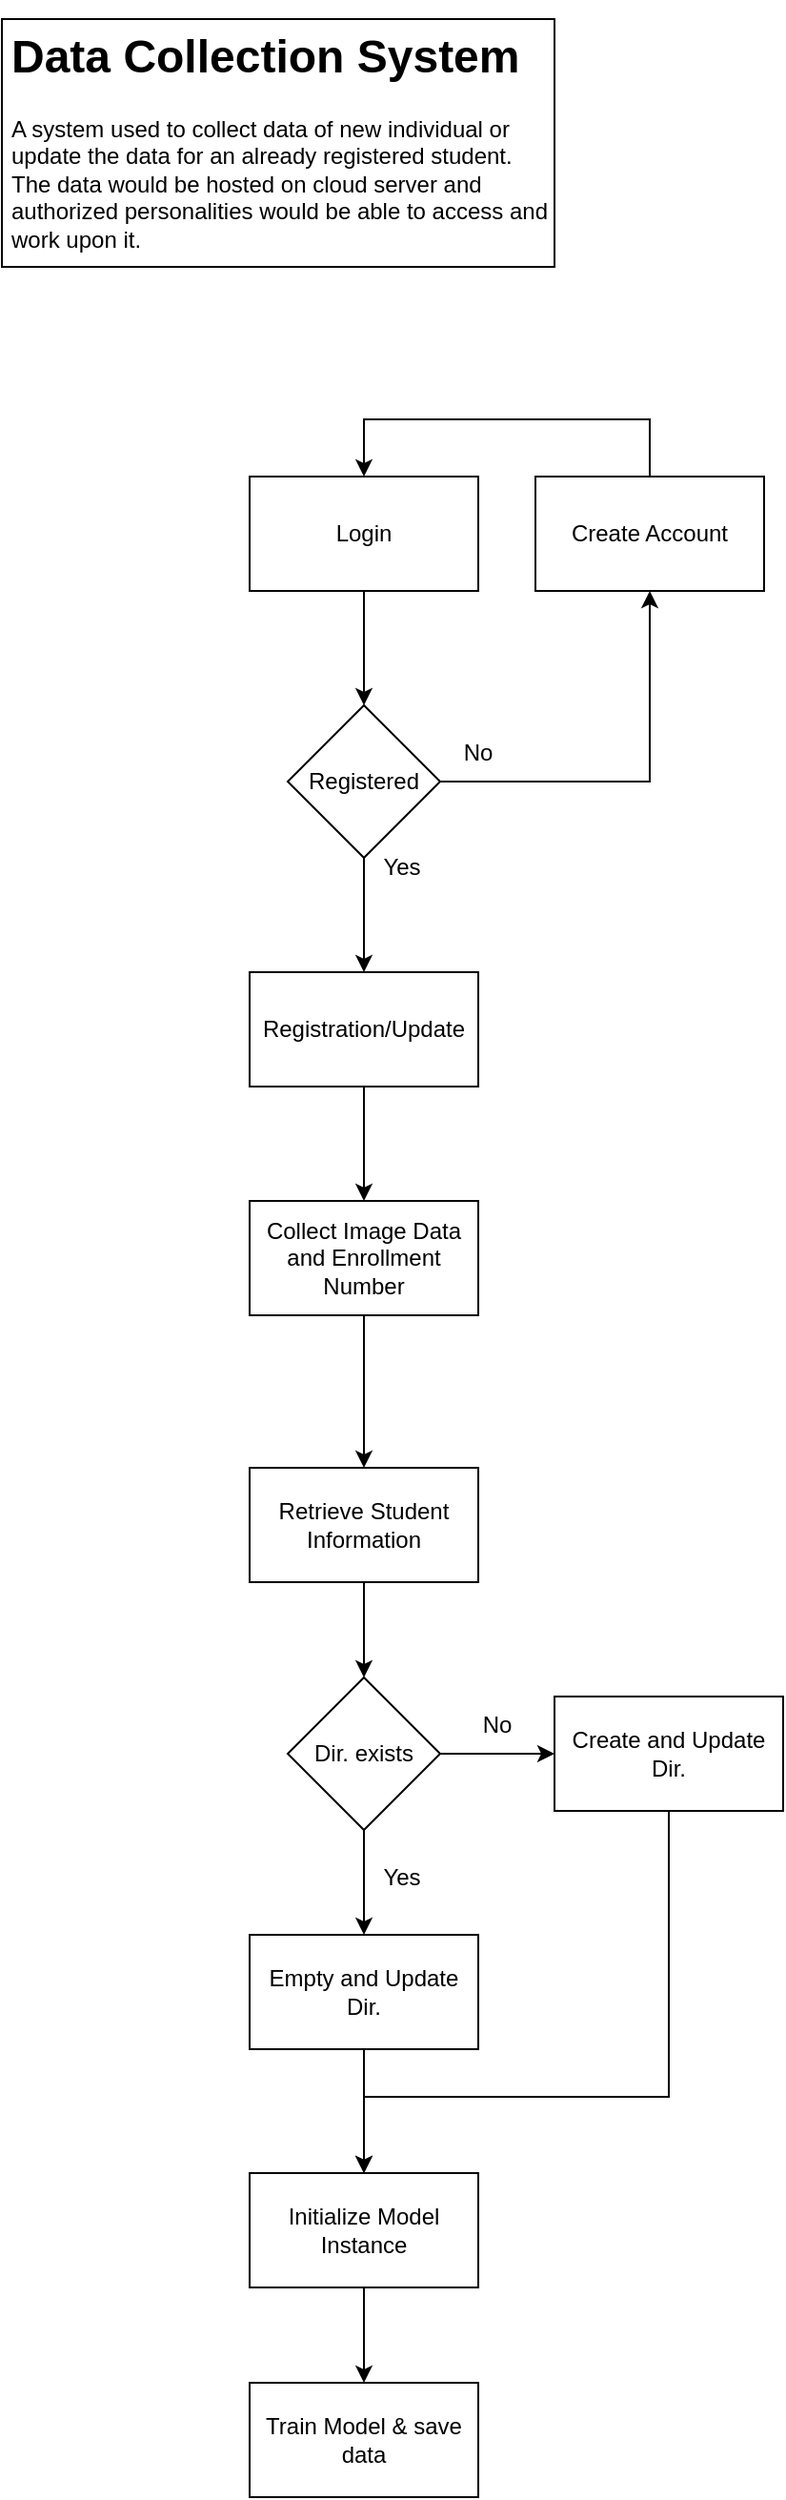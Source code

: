 <mxfile version="15.4.0" type="device"><diagram id="t4fEtiud1U9gMkbiPCeC" name="Page-1"><mxGraphModel dx="862" dy="1619" grid="1" gridSize="10" guides="1" tooltips="1" connect="1" arrows="1" fold="1" page="1" pageScale="1" pageWidth="827" pageHeight="1169" math="0" shadow="0"><root><mxCell id="0"/><mxCell id="1" parent="0"/><mxCell id="6ZXVqzzgFKmsHrix4WUs-2" value="Registration/Update" style="rounded=0;whiteSpace=wrap;html=1;" vertex="1" parent="1"><mxGeometry x="200" y="20" width="120" height="60" as="geometry"/></mxCell><mxCell id="6ZXVqzzgFKmsHrix4WUs-4" value="Collect Image Data and Enrollment Number" style="rounded=0;whiteSpace=wrap;html=1;" vertex="1" parent="1"><mxGeometry x="200" y="140" width="120" height="60" as="geometry"/></mxCell><mxCell id="6ZXVqzzgFKmsHrix4WUs-5" value="" style="endArrow=classic;html=1;rounded=0;edgeStyle=orthogonalEdgeStyle;exitX=0.5;exitY=1;exitDx=0;exitDy=0;entryX=0.5;entryY=0;entryDx=0;entryDy=0;" edge="1" parent="1" source="6ZXVqzzgFKmsHrix4WUs-2" target="6ZXVqzzgFKmsHrix4WUs-4"><mxGeometry width="50" height="50" relative="1" as="geometry"><mxPoint x="90" y="190" as="sourcePoint"/><mxPoint x="140" y="140" as="targetPoint"/></mxGeometry></mxCell><mxCell id="6ZXVqzzgFKmsHrix4WUs-7" value="" style="endArrow=classic;html=1;rounded=0;edgeStyle=orthogonalEdgeStyle;exitX=0.5;exitY=1;exitDx=0;exitDy=0;entryX=0.5;entryY=0;entryDx=0;entryDy=0;" edge="1" parent="1" source="6ZXVqzzgFKmsHrix4WUs-4" target="6ZXVqzzgFKmsHrix4WUs-8"><mxGeometry width="50" height="50" relative="1" as="geometry"><mxPoint x="390" y="340" as="sourcePoint"/><mxPoint x="260" y="280" as="targetPoint"/></mxGeometry></mxCell><mxCell id="6ZXVqzzgFKmsHrix4WUs-8" value="Retrieve Student Information" style="rounded=0;whiteSpace=wrap;html=1;" vertex="1" parent="1"><mxGeometry x="200" y="280" width="120" height="60" as="geometry"/></mxCell><mxCell id="6ZXVqzzgFKmsHrix4WUs-9" value="" style="endArrow=classic;html=1;rounded=0;edgeStyle=orthogonalEdgeStyle;exitX=0.5;exitY=1;exitDx=0;exitDy=0;" edge="1" parent="1" source="6ZXVqzzgFKmsHrix4WUs-8" target="6ZXVqzzgFKmsHrix4WUs-10"><mxGeometry width="50" height="50" relative="1" as="geometry"><mxPoint x="390" y="450" as="sourcePoint"/><mxPoint x="260" y="400" as="targetPoint"/></mxGeometry></mxCell><mxCell id="6ZXVqzzgFKmsHrix4WUs-10" value="Dir. exists" style="rhombus;whiteSpace=wrap;html=1;" vertex="1" parent="1"><mxGeometry x="220" y="390" width="80" height="80" as="geometry"/></mxCell><mxCell id="6ZXVqzzgFKmsHrix4WUs-11" value="" style="endArrow=classic;html=1;rounded=0;edgeStyle=orthogonalEdgeStyle;exitX=0.5;exitY=1;exitDx=0;exitDy=0;entryX=0.5;entryY=0;entryDx=0;entryDy=0;" edge="1" parent="1" source="6ZXVqzzgFKmsHrix4WUs-10" target="6ZXVqzzgFKmsHrix4WUs-15"><mxGeometry width="50" height="50" relative="1" as="geometry"><mxPoint x="390" y="450" as="sourcePoint"/><mxPoint x="260" y="520" as="targetPoint"/></mxGeometry></mxCell><mxCell id="6ZXVqzzgFKmsHrix4WUs-12" value="" style="endArrow=classic;html=1;rounded=0;edgeStyle=orthogonalEdgeStyle;exitX=1;exitY=0.5;exitDx=0;exitDy=0;" edge="1" parent="1" source="6ZXVqzzgFKmsHrix4WUs-10"><mxGeometry width="50" height="50" relative="1" as="geometry"><mxPoint x="319" y="440" as="sourcePoint"/><mxPoint x="360" y="430" as="targetPoint"/></mxGeometry></mxCell><mxCell id="6ZXVqzzgFKmsHrix4WUs-13" value="No" style="text;html=1;strokeColor=none;fillColor=none;align=center;verticalAlign=middle;whiteSpace=wrap;rounded=0;" vertex="1" parent="1"><mxGeometry x="300" y="400" width="60" height="30" as="geometry"/></mxCell><mxCell id="6ZXVqzzgFKmsHrix4WUs-14" value="Yes" style="text;html=1;strokeColor=none;fillColor=none;align=center;verticalAlign=middle;whiteSpace=wrap;rounded=0;" vertex="1" parent="1"><mxGeometry x="250" y="480" width="60" height="30" as="geometry"/></mxCell><mxCell id="6ZXVqzzgFKmsHrix4WUs-15" value="Empty and Update Dir." style="rounded=0;whiteSpace=wrap;html=1;" vertex="1" parent="1"><mxGeometry x="200" y="525" width="120" height="60" as="geometry"/></mxCell><mxCell id="6ZXVqzzgFKmsHrix4WUs-16" value="Create and Update Dir." style="rounded=0;whiteSpace=wrap;html=1;" vertex="1" parent="1"><mxGeometry x="360" y="400" width="120" height="60" as="geometry"/></mxCell><mxCell id="6ZXVqzzgFKmsHrix4WUs-17" value="" style="endArrow=classic;html=1;rounded=0;edgeStyle=orthogonalEdgeStyle;exitX=0.5;exitY=1;exitDx=0;exitDy=0;" edge="1" parent="1" source="6ZXVqzzgFKmsHrix4WUs-15"><mxGeometry width="50" height="50" relative="1" as="geometry"><mxPoint x="390" y="550" as="sourcePoint"/><mxPoint x="260" y="650" as="targetPoint"/></mxGeometry></mxCell><mxCell id="6ZXVqzzgFKmsHrix4WUs-18" value="" style="endArrow=classic;html=1;rounded=0;edgeStyle=orthogonalEdgeStyle;exitX=0.5;exitY=1;exitDx=0;exitDy=0;entryX=0.5;entryY=0;entryDx=0;entryDy=0;" edge="1" parent="1" source="6ZXVqzzgFKmsHrix4WUs-16" target="6ZXVqzzgFKmsHrix4WUs-19"><mxGeometry width="50" height="50" relative="1" as="geometry"><mxPoint x="270" y="595" as="sourcePoint"/><mxPoint x="260" y="650" as="targetPoint"/><Array as="points"><mxPoint x="420" y="610"/><mxPoint x="260" y="610"/></Array></mxGeometry></mxCell><mxCell id="6ZXVqzzgFKmsHrix4WUs-19" value="Initialize Model Instance" style="rounded=0;whiteSpace=wrap;html=1;" vertex="1" parent="1"><mxGeometry x="200" y="650" width="120" height="60" as="geometry"/></mxCell><mxCell id="6ZXVqzzgFKmsHrix4WUs-20" value="" style="endArrow=classic;html=1;rounded=0;edgeStyle=orthogonalEdgeStyle;exitX=0.5;exitY=1;exitDx=0;exitDy=0;entryX=0.5;entryY=0;entryDx=0;entryDy=0;" edge="1" parent="1" source="6ZXVqzzgFKmsHrix4WUs-19" target="6ZXVqzzgFKmsHrix4WUs-21"><mxGeometry width="50" height="50" relative="1" as="geometry"><mxPoint x="390" y="650" as="sourcePoint"/><mxPoint x="260" y="760" as="targetPoint"/></mxGeometry></mxCell><mxCell id="6ZXVqzzgFKmsHrix4WUs-21" value="Train Model &amp;amp; save data" style="rounded=0;whiteSpace=wrap;html=1;" vertex="1" parent="1"><mxGeometry x="200" y="760" width="120" height="60" as="geometry"/></mxCell><mxCell id="6ZXVqzzgFKmsHrix4WUs-22" value="&lt;h1&gt;Data Collection System&lt;/h1&gt;&lt;p&gt;A system used to collect data of new individual or update the data for an already registered student. The data would be hosted on cloud server and authorized personalities would be able to access and work upon it.&lt;/p&gt;" style="text;html=1;strokeColor=default;fillColor=none;spacing=5;spacingTop=-20;whiteSpace=wrap;overflow=hidden;rounded=0;" vertex="1" parent="1"><mxGeometry x="70" y="-480" width="290" height="130" as="geometry"/></mxCell><mxCell id="6ZXVqzzgFKmsHrix4WUs-23" value="Login" style="rounded=0;whiteSpace=wrap;html=1;" vertex="1" parent="1"><mxGeometry x="200" y="-240" width="120" height="60" as="geometry"/></mxCell><mxCell id="6ZXVqzzgFKmsHrix4WUs-24" value="" style="endArrow=classic;html=1;rounded=0;edgeStyle=orthogonalEdgeStyle;exitX=0.5;exitY=1;exitDx=0;exitDy=0;" edge="1" parent="1" source="6ZXVqzzgFKmsHrix4WUs-23" target="6ZXVqzzgFKmsHrix4WUs-25"><mxGeometry width="50" height="50" relative="1" as="geometry"><mxPoint x="430" y="-190" as="sourcePoint"/><mxPoint x="270" y="-200" as="targetPoint"/></mxGeometry></mxCell><mxCell id="6ZXVqzzgFKmsHrix4WUs-25" value="Registered" style="rhombus;whiteSpace=wrap;html=1;" vertex="1" parent="1"><mxGeometry x="220" y="-120" width="80" height="80" as="geometry"/></mxCell><mxCell id="6ZXVqzzgFKmsHrix4WUs-26" value="" style="endArrow=classic;html=1;rounded=0;edgeStyle=orthogonalEdgeStyle;exitX=1;exitY=0.5;exitDx=0;exitDy=0;entryX=0.5;entryY=1;entryDx=0;entryDy=0;" edge="1" parent="1" source="6ZXVqzzgFKmsHrix4WUs-25" target="6ZXVqzzgFKmsHrix4WUs-27"><mxGeometry width="50" height="50" relative="1" as="geometry"><mxPoint x="430" y="-190" as="sourcePoint"/><mxPoint x="410" y="-250" as="targetPoint"/><Array as="points"><mxPoint x="410" y="-80"/></Array></mxGeometry></mxCell><mxCell id="6ZXVqzzgFKmsHrix4WUs-27" value="Create Account" style="rounded=0;whiteSpace=wrap;html=1;" vertex="1" parent="1"><mxGeometry x="350" y="-240" width="120" height="60" as="geometry"/></mxCell><mxCell id="6ZXVqzzgFKmsHrix4WUs-28" value="" style="endArrow=classic;html=1;rounded=0;edgeStyle=orthogonalEdgeStyle;entryX=0.5;entryY=0;entryDx=0;entryDy=0;exitX=0.5;exitY=0;exitDx=0;exitDy=0;" edge="1" parent="1" source="6ZXVqzzgFKmsHrix4WUs-27" target="6ZXVqzzgFKmsHrix4WUs-23"><mxGeometry width="50" height="50" relative="1" as="geometry"><mxPoint x="430" y="-190" as="sourcePoint"/><mxPoint x="480" y="-240" as="targetPoint"/><Array as="points"><mxPoint x="410" y="-270"/><mxPoint x="260" y="-270"/></Array></mxGeometry></mxCell><mxCell id="6ZXVqzzgFKmsHrix4WUs-35" value="" style="endArrow=classic;html=1;rounded=0;edgeStyle=orthogonalEdgeStyle;exitX=0.5;exitY=1;exitDx=0;exitDy=0;entryX=0.5;entryY=0;entryDx=0;entryDy=0;" edge="1" parent="1" source="6ZXVqzzgFKmsHrix4WUs-25" target="6ZXVqzzgFKmsHrix4WUs-2"><mxGeometry width="50" height="50" relative="1" as="geometry"><mxPoint x="350" y="40" as="sourcePoint"/><mxPoint x="400" y="-10" as="targetPoint"/></mxGeometry></mxCell><mxCell id="6ZXVqzzgFKmsHrix4WUs-36" value="No" style="text;html=1;strokeColor=none;fillColor=none;align=center;verticalAlign=middle;whiteSpace=wrap;rounded=0;" vertex="1" parent="1"><mxGeometry x="290" y="-110" width="60" height="30" as="geometry"/></mxCell><mxCell id="6ZXVqzzgFKmsHrix4WUs-38" value="Yes" style="text;html=1;strokeColor=none;fillColor=none;align=center;verticalAlign=middle;whiteSpace=wrap;rounded=0;" vertex="1" parent="1"><mxGeometry x="250" y="-50" width="60" height="30" as="geometry"/></mxCell></root></mxGraphModel></diagram></mxfile>